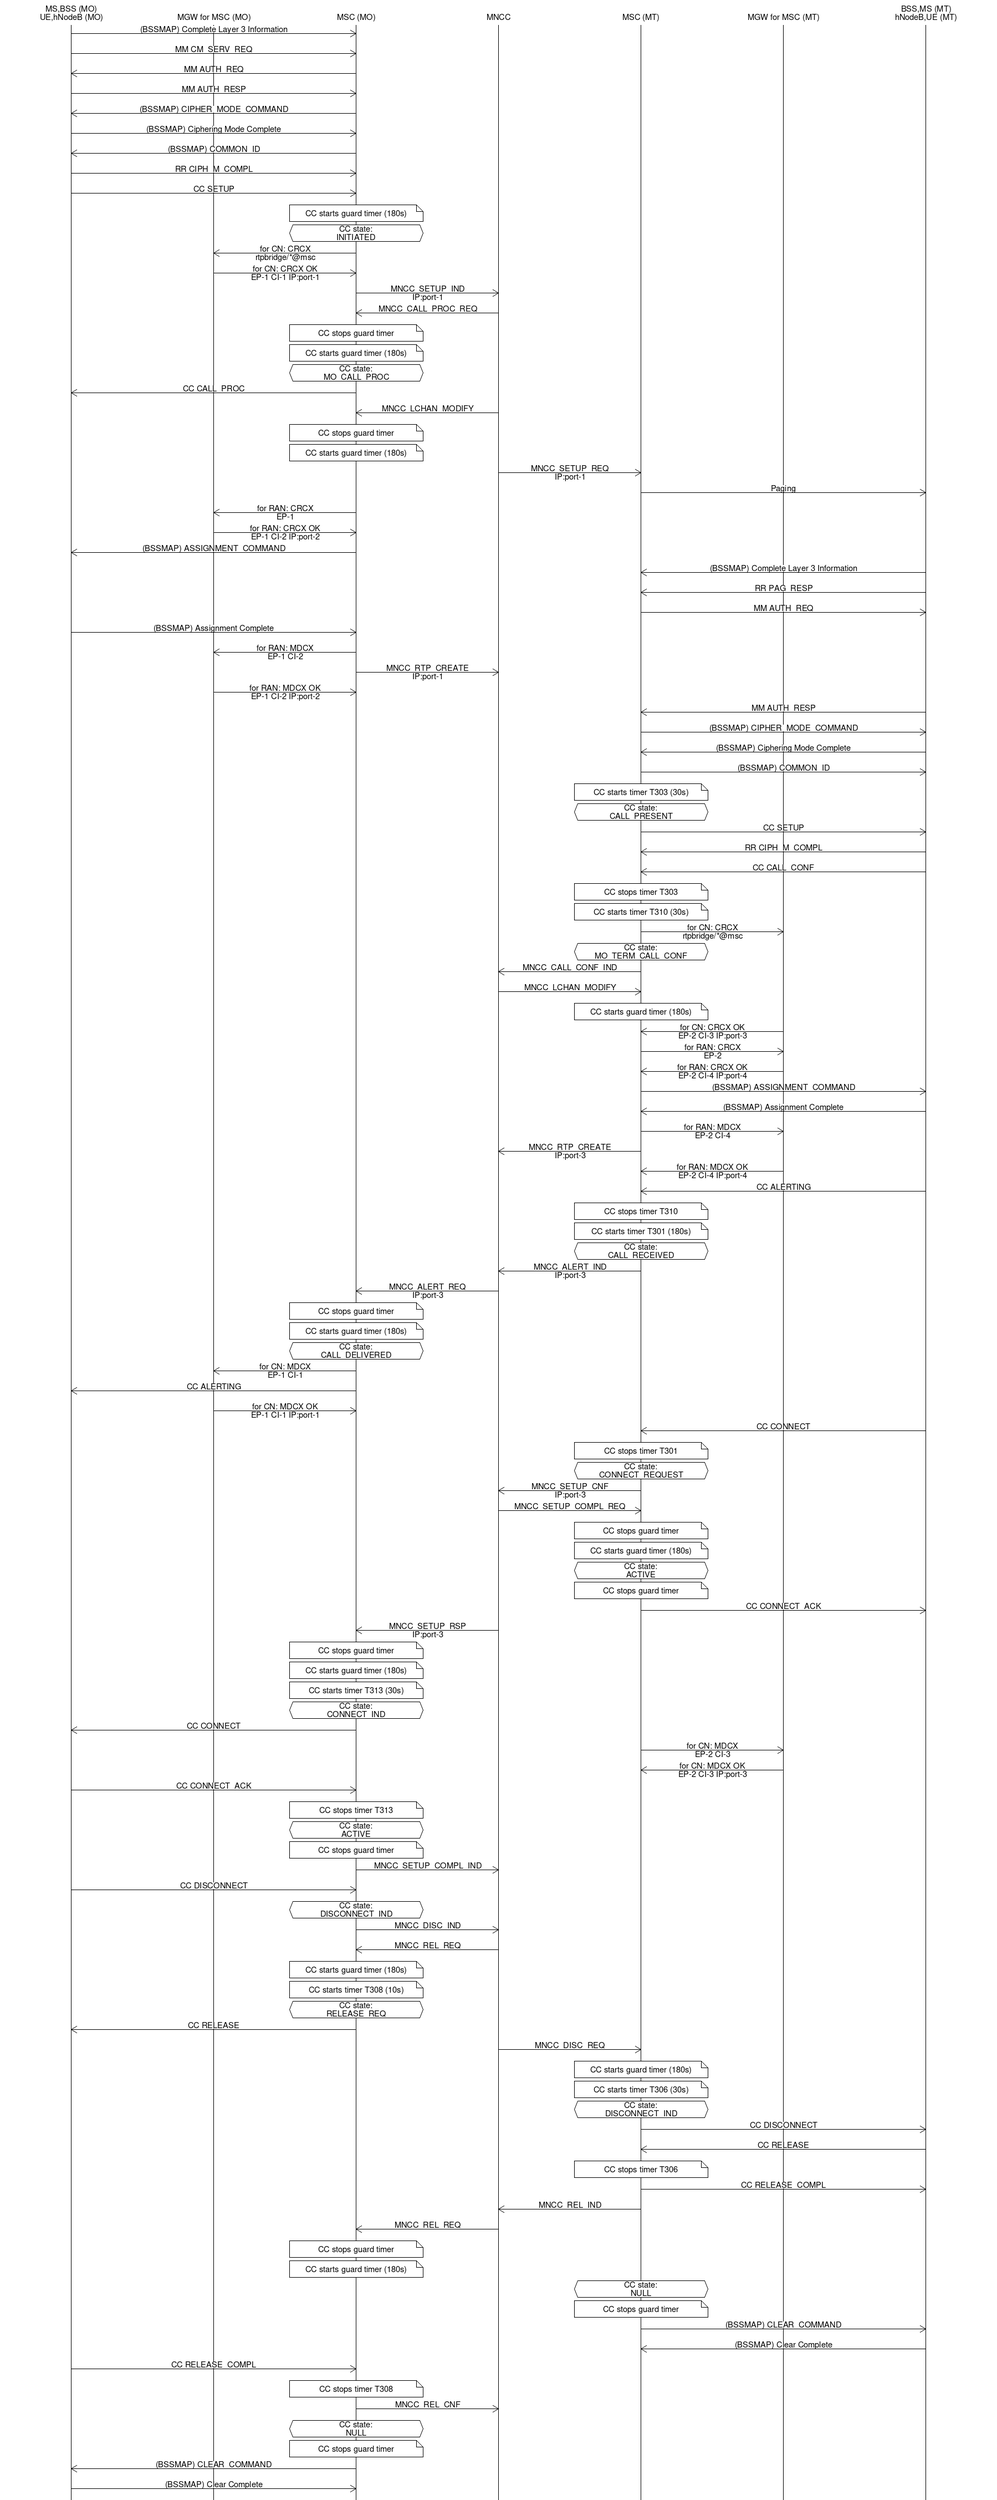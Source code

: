 # Generated by osmo-msc.git/doc/sequence_charts/msc_log_to_ladder.py
msc {
hscale="3";
moms[label="MS,BSS (MO)\nUE,hNodeB (MO)"],momgw[label="MGW for MSC (MO)"],momsc[label="MSC (MO)"],mncc[label="MNCC"],mtmsc[label="MSC (MT)"],mtmgw[label="MGW for MSC (MT)"],mtms[label="BSS,MS (MT)\nhNodeB,UE (MT)"];
moms =>> momsc	[label="(BSSMAP) Complete Layer 3 Information"];
moms =>> momsc	[label="MM CM_SERV_REQ"];
moms <<= momsc	[label="MM AUTH_REQ"];
moms =>> momsc	[label="MM AUTH_RESP"];
moms <<= momsc	[label="(BSSMAP) CIPHER_MODE_COMMAND"];
moms =>> momsc	[label="(BSSMAP) Ciphering Mode Complete"];
moms <<= momsc	[label="(BSSMAP) COMMON_ID"];
moms =>> momsc	[label="RR CIPH_M_COMPL"];
moms =>> momsc	[label="CC SETUP"];
momsc note momsc	[label="CC starts guard timer (180s)"];
momsc abox momsc	[label="CC state:\nINITIATED"];
momgw <<= momsc	[label="for CN: CRCX\nrtpbridge/*@msc"];
momgw =>> momsc	[label="for CN: CRCX OK\nEP-1 CI-1 IP:port-1"];
momsc =>> mncc	[label="MNCC_SETUP_IND\nIP:port-1"];
momsc <<= mncc	[label="MNCC_CALL_PROC_REQ"];
momsc note momsc	[label="CC stops guard timer"];
momsc note momsc	[label="CC starts guard timer (180s)"];
momsc abox momsc	[label="CC state:\nMO_CALL_PROC"];
moms <<= momsc	[label="CC CALL_PROC"];
momsc <<= mncc	[label="MNCC_LCHAN_MODIFY"];
momsc note momsc	[label="CC stops guard timer"];
momsc note momsc	[label="CC starts guard timer (180s)"];
mtmsc <<= mncc	[label="MNCC_SETUP_REQ\nIP:port-1"];
mtms <<= mtmsc	[label="Paging"];
momgw <<= momsc	[label="for RAN: CRCX\nEP-1"];
momgw =>> momsc	[label="for RAN: CRCX OK\nEP-1 CI-2 IP:port-2"];
moms <<= momsc	[label="(BSSMAP) ASSIGNMENT_COMMAND"];
mtms =>> mtmsc	[label="(BSSMAP) Complete Layer 3 Information"];
mtms =>> mtmsc	[label="RR PAG_RESP"];
mtms <<= mtmsc	[label="MM AUTH_REQ"];
moms =>> momsc	[label="(BSSMAP) Assignment Complete"];
momgw <<= momsc	[label="for RAN: MDCX\nEP-1 CI-2"];
momsc =>> mncc	[label="MNCC_RTP_CREATE\nIP:port-1"];
momgw =>> momsc	[label="for RAN: MDCX OK\nEP-1 CI-2 IP:port-2"];
mtms =>> mtmsc	[label="MM AUTH_RESP"];
mtms <<= mtmsc	[label="(BSSMAP) CIPHER_MODE_COMMAND"];
mtms =>> mtmsc	[label="(BSSMAP) Ciphering Mode Complete"];
mtms <<= mtmsc	[label="(BSSMAP) COMMON_ID"];
mtmsc note mtmsc	[label="CC starts timer T303 (30s)"];
mtmsc abox mtmsc	[label="CC state:\nCALL_PRESENT"];
mtms <<= mtmsc	[label="CC SETUP"];
mtms =>> mtmsc	[label="RR CIPH_M_COMPL"];
mtms =>> mtmsc	[label="CC CALL_CONF"];
mtmsc note mtmsc	[label="CC stops timer T303"];
mtmsc note mtmsc	[label="CC starts timer T310 (30s)"];
mtmgw <<= mtmsc	[label="for CN: CRCX\nrtpbridge/*@msc"];
mtmsc abox mtmsc	[label="CC state:\nMO_TERM_CALL_CONF"];
mtmsc =>> mncc	[label="MNCC_CALL_CONF_IND"];
mtmsc <<= mncc	[label="MNCC_LCHAN_MODIFY"];
mtmsc note mtmsc	[label="CC starts guard timer (180s)"];
mtmgw =>> mtmsc	[label="for CN: CRCX OK\nEP-2 CI-3 IP:port-3"];
mtmgw <<= mtmsc	[label="for RAN: CRCX\nEP-2"];
mtmgw =>> mtmsc	[label="for RAN: CRCX OK\nEP-2 CI-4 IP:port-4"];
mtms <<= mtmsc	[label="(BSSMAP) ASSIGNMENT_COMMAND"];
mtms =>> mtmsc	[label="(BSSMAP) Assignment Complete"];
mtmgw <<= mtmsc	[label="for RAN: MDCX\nEP-2 CI-4"];
mtmsc =>> mncc	[label="MNCC_RTP_CREATE\nIP:port-3"];
mtmgw =>> mtmsc	[label="for RAN: MDCX OK\nEP-2 CI-4 IP:port-4"];
mtms =>> mtmsc	[label="CC ALERTING"];
mtmsc note mtmsc	[label="CC stops timer T310"];
mtmsc note mtmsc	[label="CC starts timer T301 (180s)"];
mtmsc abox mtmsc	[label="CC state:\nCALL_RECEIVED"];
mtmsc =>> mncc	[label="MNCC_ALERT_IND\nIP:port-3"];
momsc <<= mncc	[label="MNCC_ALERT_REQ\nIP:port-3"];
momsc note momsc	[label="CC stops guard timer"];
momsc note momsc	[label="CC starts guard timer (180s)"];
momsc abox momsc	[label="CC state:\nCALL_DELIVERED"];
momgw <<= momsc	[label="for CN: MDCX\nEP-1 CI-1"];
moms <<= momsc	[label="CC ALERTING"];
momgw =>> momsc	[label="for CN: MDCX OK\nEP-1 CI-1 IP:port-1"];
mtms =>> mtmsc	[label="CC CONNECT"];
mtmsc note mtmsc	[label="CC stops timer T301"];
mtmsc abox mtmsc	[label="CC state:\nCONNECT_REQUEST"];
mtmsc =>> mncc	[label="MNCC_SETUP_CNF\nIP:port-3"];
mtmsc <<= mncc	[label="MNCC_SETUP_COMPL_REQ"];
mtmsc note mtmsc	[label="CC stops guard timer"];
mtmsc note mtmsc	[label="CC starts guard timer (180s)"];
mtmsc abox mtmsc	[label="CC state:\nACTIVE"];
mtmsc note mtmsc	[label="CC stops guard timer"];
mtms <<= mtmsc	[label="CC CONNECT_ACK"];
momsc <<= mncc	[label="MNCC_SETUP_RSP\nIP:port-3"];
momsc note momsc	[label="CC stops guard timer"];
momsc note momsc	[label="CC starts guard timer (180s)"];
momsc note momsc	[label="CC starts timer T313 (30s)"];
momsc abox momsc	[label="CC state:\nCONNECT_IND"];
moms <<= momsc	[label="CC CONNECT"];
mtmgw <<= mtmsc	[label="for CN: MDCX\nEP-2 CI-3"];
mtmgw =>> mtmsc	[label="for CN: MDCX OK\nEP-2 CI-3 IP:port-3"];
moms =>> momsc	[label="CC CONNECT_ACK"];
momsc note momsc	[label="CC stops timer T313"];
momsc abox momsc	[label="CC state:\nACTIVE"];
momsc note momsc	[label="CC stops guard timer"];
momsc =>> mncc	[label="MNCC_SETUP_COMPL_IND"];
moms =>> momsc	[label="CC DISCONNECT"];
momsc abox momsc	[label="CC state:\nDISCONNECT_IND"];
momsc =>> mncc	[label="MNCC_DISC_IND"];
momsc <<= mncc	[label="MNCC_REL_REQ"];
momsc note momsc	[label="CC starts guard timer (180s)"];
momsc note momsc	[label="CC starts timer T308 (10s)"];
momsc abox momsc	[label="CC state:\nRELEASE_REQ"];
moms <<= momsc	[label="CC RELEASE"];
mtmsc <<= mncc	[label="MNCC_DISC_REQ"];
mtmsc note mtmsc	[label="CC starts guard timer (180s)"];
mtmsc note mtmsc	[label="CC starts timer T306 (30s)"];
mtmsc abox mtmsc	[label="CC state:\nDISCONNECT_IND"];
mtms <<= mtmsc	[label="CC DISCONNECT"];
mtms =>> mtmsc	[label="CC RELEASE"];
mtmsc note mtmsc	[label="CC stops timer T306"];
mtms <<= mtmsc	[label="CC RELEASE_COMPL"];
mtmsc =>> mncc	[label="MNCC_REL_IND"];
momsc <<= mncc	[label="MNCC_REL_REQ"];
momsc note momsc	[label="CC stops guard timer"];
momsc note momsc	[label="CC starts guard timer (180s)"];
mtmsc abox mtmsc	[label="CC state:\nNULL"];
mtmsc note mtmsc	[label="CC stops guard timer"];
mtms <<= mtmsc	[label="(BSSMAP) CLEAR_COMMAND"];
mtms =>> mtmsc	[label="(BSSMAP) Clear Complete"];
moms =>> momsc	[label="CC RELEASE_COMPL"];
momsc note momsc	[label="CC stops timer T308"];
momsc =>> mncc	[label="MNCC_REL_CNF"];
momsc abox momsc	[label="CC state:\nNULL"];
momsc note momsc	[label="CC stops guard timer"];
moms <<= momsc	[label="(BSSMAP) CLEAR_COMMAND"];
moms =>> momsc	[label="(BSSMAP) Clear Complete"];
}
